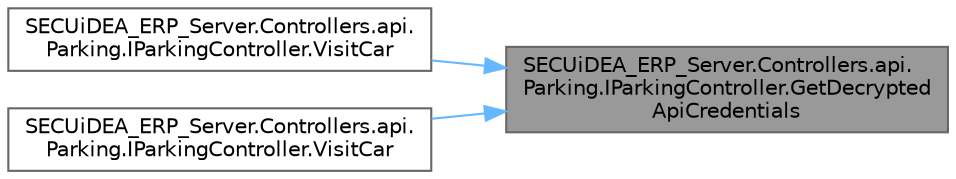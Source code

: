 digraph "SECUiDEA_ERP_Server.Controllers.api.Parking.IParkingController.GetDecryptedApiCredentials"
{
 // LATEX_PDF_SIZE
  bgcolor="transparent";
  edge [fontname=Helvetica,fontsize=10,labelfontname=Helvetica,labelfontsize=10];
  node [fontname=Helvetica,fontsize=10,shape=box,height=0.2,width=0.4];
  rankdir="RL";
  Node1 [id="Node000001",label="SECUiDEA_ERP_Server.Controllers.api.\lParking.IParkingController.GetDecrypted\lApiCredentials",height=0.2,width=0.4,color="gray40", fillcolor="grey60", style="filled", fontcolor="black",tooltip=" "];
  Node1 -> Node2 [id="edge1_Node000001_Node000002",dir="back",color="steelblue1",style="solid",tooltip=" "];
  Node2 [id="Node000002",label="SECUiDEA_ERP_Server.Controllers.api.\lParking.IParkingController.VisitCar",height=0.2,width=0.4,color="grey40", fillcolor="white", style="filled",URL="$class_s_e_c_ui_d_e_a___e_r_p___server_1_1_controllers_1_1api_1_1_parking_1_1_i_parking_controller.html#aeae1e6c8df994fadcf5187ff7a8d5d00",tooltip="방문 차량 등록"];
  Node1 -> Node3 [id="edge2_Node000001_Node000003",dir="back",color="steelblue1",style="solid",tooltip=" "];
  Node3 [id="Node000003",label="SECUiDEA_ERP_Server.Controllers.api.\lParking.IParkingController.VisitCar",height=0.2,width=0.4,color="grey40", fillcolor="white", style="filled",URL="$class_s_e_c_ui_d_e_a___e_r_p___server_1_1_controllers_1_1api_1_1_parking_1_1_i_parking_controller.html#af0397f5e2017c8f1544f7ef888f8ffe8",tooltip=" "];
}

